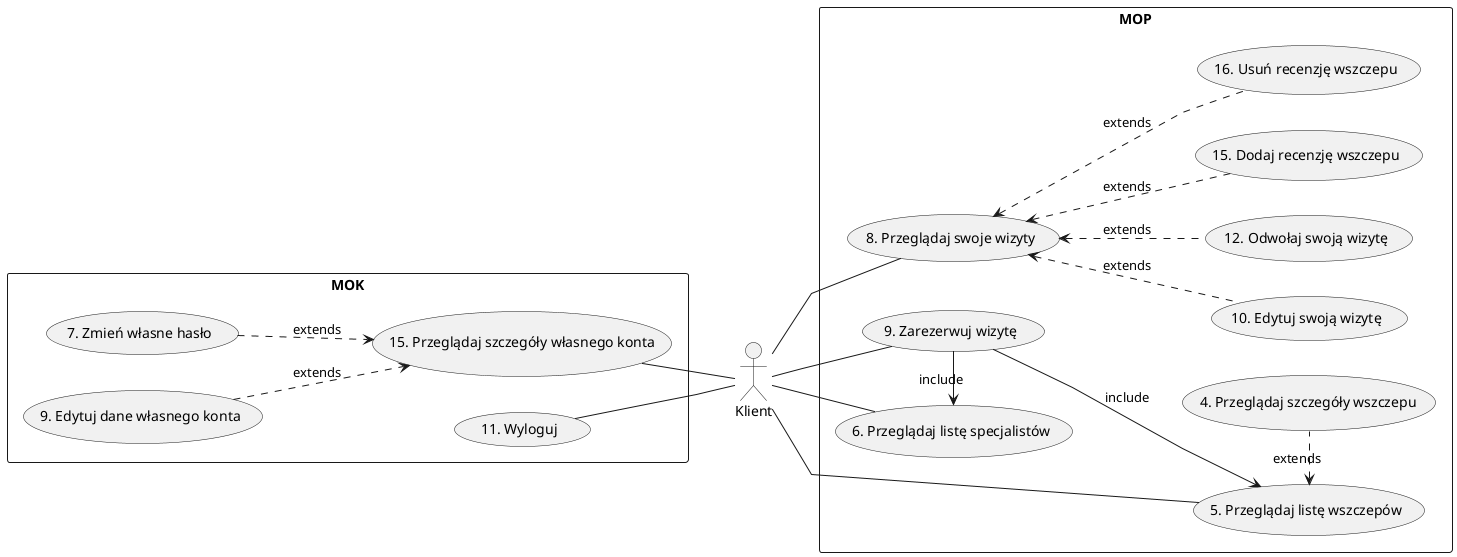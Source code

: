 @startuml
left to right direction
skinparam packageStyle rectangle
skinparam linetype polyline

actor Klient as g
rectangle MOK {
usecase "7. Zmień własne hasło" as mok7
usecase "15. Przeglądaj szczegóły własnego konta" as mok15
usecase "9. Edytuj dane własnego konta" as mok9
usecase "11. Wyloguj" as mok11
}

rectangle MOP {
    usecase "4. Przeglądaj szczegóły wszczepu" as mop4
    usecase "5. Przeglądaj listę wszczepów" as mop5
    usecase "6. Przeglądaj listę specjalistów"  as mop6
    usecase "8. Przeglądaj swoje wizyty" as mop8
    usecase "10. Edytuj swoją wizytę" as mop10
    usecase "9. Zarezerwuj wizytę" as mop9
    usecase "12. Odwołaj swoją wizytę" as mop12
    usecase "15. Dodaj recenzję wszczepu" as mop15
    usecase "16. Usuń recenzję wszczepu" as mop16
}

g -- mop6

g - mop5
    mop5 <. mop4 : extends
g - mop8
    mop8 <.. mop10 : extends
    mop8 <.. mop12 : extends
    mop8 <.. mop15 : extends
    mop8 <.. mop16 : extends
g -- mop9

    mop9 -> mop6 : include  
    mop9 --> mop5 : include

mok15 -- g
    mok9 ..> mok15 : extends
    mok7 ..> mok15 : extends
mok11 -- g

' tylko do wygladu
mok9 -[hidden]-mok11

@enduml
